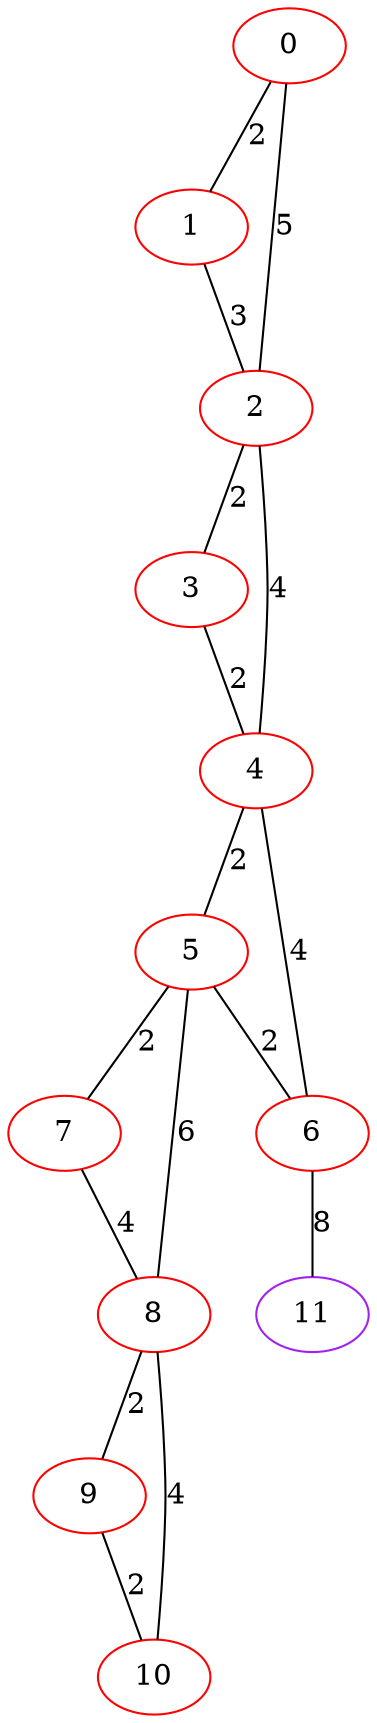 graph "" {
0 [color=red, weight=1];
1 [color=red, weight=1];
2 [color=red, weight=1];
3 [color=red, weight=1];
4 [color=red, weight=1];
5 [color=red, weight=1];
6 [color=red, weight=1];
7 [color=red, weight=1];
8 [color=red, weight=1];
9 [color=red, weight=1];
10 [color=red, weight=1];
11 [color=purple, weight=4];
0 -- 1  [key=0, label=2];
0 -- 2  [key=0, label=5];
1 -- 2  [key=0, label=3];
2 -- 3  [key=0, label=2];
2 -- 4  [key=0, label=4];
3 -- 4  [key=0, label=2];
4 -- 5  [key=0, label=2];
4 -- 6  [key=0, label=4];
5 -- 8  [key=0, label=6];
5 -- 6  [key=0, label=2];
5 -- 7  [key=0, label=2];
6 -- 11  [key=0, label=8];
7 -- 8  [key=0, label=4];
8 -- 9  [key=0, label=2];
8 -- 10  [key=0, label=4];
9 -- 10  [key=0, label=2];
}
